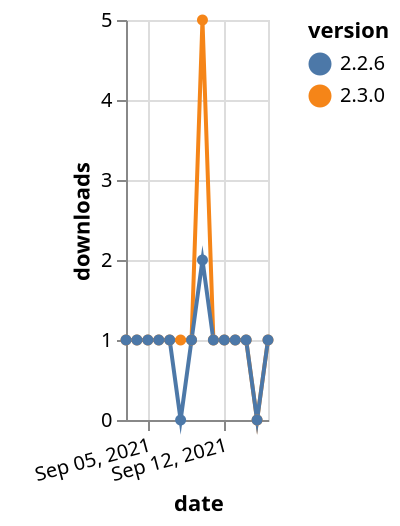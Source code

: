 {"$schema": "https://vega.github.io/schema/vega-lite/v5.json", "description": "A simple bar chart with embedded data.", "data": {"values": [{"date": "2021-09-03", "total": 214, "delta": 1, "version": "2.3.0"}, {"date": "2021-09-04", "total": 215, "delta": 1, "version": "2.3.0"}, {"date": "2021-09-05", "total": 216, "delta": 1, "version": "2.3.0"}, {"date": "2021-09-06", "total": 217, "delta": 1, "version": "2.3.0"}, {"date": "2021-09-07", "total": 218, "delta": 1, "version": "2.3.0"}, {"date": "2021-09-08", "total": 219, "delta": 1, "version": "2.3.0"}, {"date": "2021-09-09", "total": 220, "delta": 1, "version": "2.3.0"}, {"date": "2021-09-10", "total": 225, "delta": 5, "version": "2.3.0"}, {"date": "2021-09-11", "total": 226, "delta": 1, "version": "2.3.0"}, {"date": "2021-09-12", "total": 227, "delta": 1, "version": "2.3.0"}, {"date": "2021-09-13", "total": 228, "delta": 1, "version": "2.3.0"}, {"date": "2021-09-14", "total": 229, "delta": 1, "version": "2.3.0"}, {"date": "2021-09-15", "total": 229, "delta": 0, "version": "2.3.0"}, {"date": "2021-09-16", "total": 230, "delta": 1, "version": "2.3.0"}, {"date": "2021-09-03", "total": 136, "delta": 1, "version": "2.2.6"}, {"date": "2021-09-04", "total": 137, "delta": 1, "version": "2.2.6"}, {"date": "2021-09-05", "total": 138, "delta": 1, "version": "2.2.6"}, {"date": "2021-09-06", "total": 139, "delta": 1, "version": "2.2.6"}, {"date": "2021-09-07", "total": 140, "delta": 1, "version": "2.2.6"}, {"date": "2021-09-08", "total": 140, "delta": 0, "version": "2.2.6"}, {"date": "2021-09-09", "total": 141, "delta": 1, "version": "2.2.6"}, {"date": "2021-09-10", "total": 143, "delta": 2, "version": "2.2.6"}, {"date": "2021-09-11", "total": 144, "delta": 1, "version": "2.2.6"}, {"date": "2021-09-12", "total": 145, "delta": 1, "version": "2.2.6"}, {"date": "2021-09-13", "total": 146, "delta": 1, "version": "2.2.6"}, {"date": "2021-09-14", "total": 147, "delta": 1, "version": "2.2.6"}, {"date": "2021-09-15", "total": 147, "delta": 0, "version": "2.2.6"}, {"date": "2021-09-16", "total": 148, "delta": 1, "version": "2.2.6"}]}, "width": "container", "mark": {"type": "line", "point": {"filled": true}}, "encoding": {"x": {"field": "date", "type": "temporal", "timeUnit": "yearmonthdate", "title": "date", "axis": {"labelAngle": -15}}, "y": {"field": "delta", "type": "quantitative", "title": "downloads"}, "color": {"field": "version", "type": "nominal"}, "tooltip": {"field": "delta"}}}